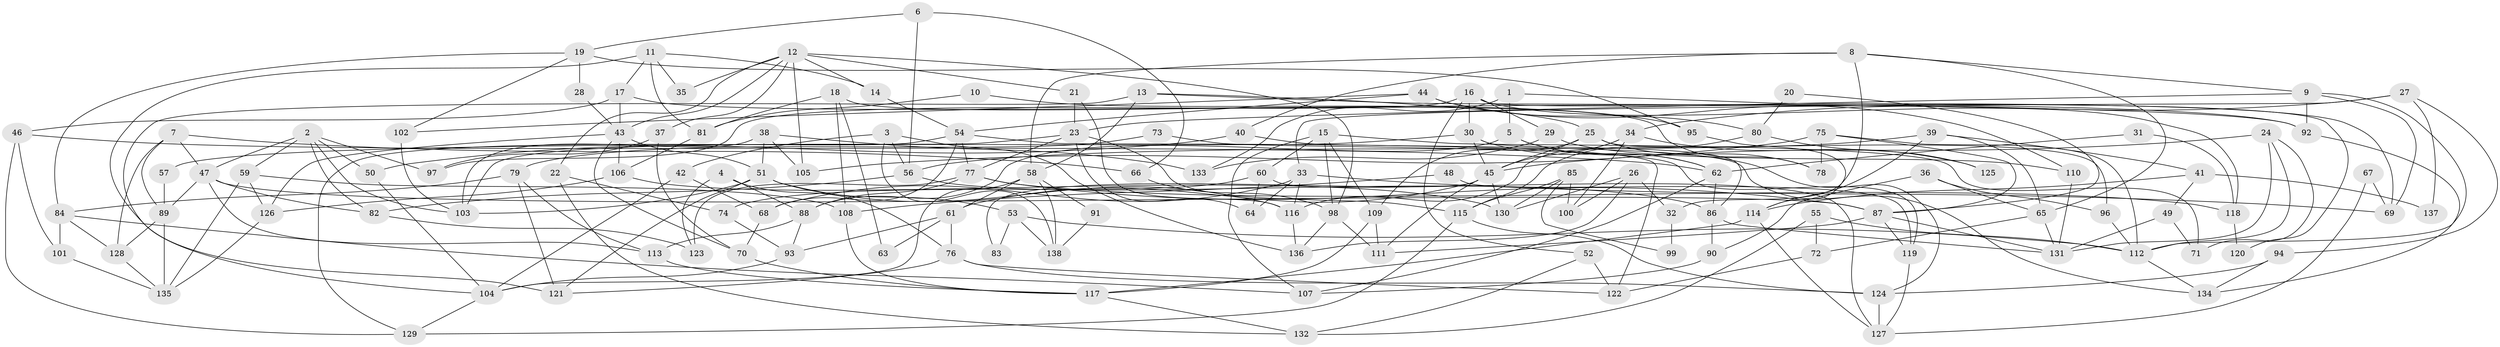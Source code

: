 // Generated by graph-tools (version 1.1) at 2025/50/03/09/25 04:50:15]
// undirected, 138 vertices, 276 edges
graph export_dot {
graph [start="1"]
  node [color=gray90,style=filled];
  1;
  2;
  3;
  4;
  5;
  6;
  7;
  8;
  9;
  10;
  11;
  12;
  13;
  14;
  15;
  16;
  17;
  18;
  19;
  20;
  21;
  22;
  23;
  24;
  25;
  26;
  27;
  28;
  29;
  30;
  31;
  32;
  33;
  34;
  35;
  36;
  37;
  38;
  39;
  40;
  41;
  42;
  43;
  44;
  45;
  46;
  47;
  48;
  49;
  50;
  51;
  52;
  53;
  54;
  55;
  56;
  57;
  58;
  59;
  60;
  61;
  62;
  63;
  64;
  65;
  66;
  67;
  68;
  69;
  70;
  71;
  72;
  73;
  74;
  75;
  76;
  77;
  78;
  79;
  80;
  81;
  82;
  83;
  84;
  85;
  86;
  87;
  88;
  89;
  90;
  91;
  92;
  93;
  94;
  95;
  96;
  97;
  98;
  99;
  100;
  101;
  102;
  103;
  104;
  105;
  106;
  107;
  108;
  109;
  110;
  111;
  112;
  113;
  114;
  115;
  116;
  117;
  118;
  119;
  120;
  121;
  122;
  123;
  124;
  125;
  126;
  127;
  128;
  129;
  130;
  131;
  132;
  133;
  134;
  135;
  136;
  137;
  138;
  1 -- 133;
  1 -- 5;
  1 -- 69;
  2 -- 47;
  2 -- 82;
  2 -- 50;
  2 -- 59;
  2 -- 97;
  2 -- 103;
  3 -- 56;
  3 -- 138;
  3 -- 42;
  3 -- 136;
  4 -- 88;
  4 -- 76;
  4 -- 123;
  5 -- 88;
  5 -- 124;
  5 -- 62;
  6 -- 66;
  6 -- 56;
  6 -- 19;
  7 -- 89;
  7 -- 47;
  7 -- 66;
  7 -- 128;
  8 -- 40;
  8 -- 9;
  8 -- 32;
  8 -- 58;
  8 -- 65;
  9 -- 112;
  9 -- 69;
  9 -- 23;
  9 -- 92;
  10 -- 95;
  10 -- 81;
  11 -- 14;
  11 -- 121;
  11 -- 17;
  11 -- 35;
  11 -- 81;
  12 -- 21;
  12 -- 43;
  12 -- 14;
  12 -- 22;
  12 -- 35;
  12 -- 37;
  12 -- 98;
  12 -- 105;
  13 -- 58;
  13 -- 92;
  13 -- 25;
  13 -- 104;
  14 -- 54;
  15 -- 60;
  15 -- 98;
  15 -- 71;
  15 -- 107;
  15 -- 109;
  16 -- 97;
  16 -- 30;
  16 -- 29;
  16 -- 52;
  16 -- 118;
  16 -- 120;
  17 -- 43;
  17 -- 46;
  17 -- 92;
  18 -- 108;
  18 -- 81;
  18 -- 63;
  18 -- 78;
  19 -- 84;
  19 -- 28;
  19 -- 95;
  19 -- 102;
  20 -- 87;
  20 -- 80;
  21 -- 23;
  21 -- 116;
  22 -- 132;
  22 -- 74;
  23 -- 103;
  23 -- 64;
  23 -- 77;
  23 -- 115;
  24 -- 131;
  24 -- 71;
  24 -- 45;
  24 -- 112;
  25 -- 78;
  25 -- 45;
  25 -- 96;
  25 -- 109;
  26 -- 130;
  26 -- 136;
  26 -- 32;
  26 -- 100;
  27 -- 33;
  27 -- 34;
  27 -- 94;
  27 -- 137;
  28 -- 43;
  29 -- 110;
  29 -- 133;
  30 -- 45;
  30 -- 62;
  30 -- 57;
  30 -- 86;
  31 -- 62;
  31 -- 118;
  32 -- 99;
  33 -- 116;
  33 -- 68;
  33 -- 64;
  33 -- 69;
  34 -- 45;
  34 -- 116;
  34 -- 100;
  34 -- 125;
  36 -- 96;
  36 -- 65;
  36 -- 90;
  37 -- 70;
  37 -- 97;
  38 -- 105;
  38 -- 51;
  38 -- 103;
  38 -- 133;
  39 -- 56;
  39 -- 65;
  39 -- 41;
  39 -- 114;
  40 -- 134;
  40 -- 50;
  41 -- 114;
  41 -- 49;
  41 -- 137;
  42 -- 104;
  42 -- 68;
  43 -- 51;
  43 -- 126;
  43 -- 70;
  43 -- 106;
  44 -- 102;
  44 -- 54;
  44 -- 80;
  44 -- 110;
  45 -- 61;
  45 -- 83;
  45 -- 111;
  45 -- 130;
  46 -- 62;
  46 -- 101;
  46 -- 129;
  47 -- 87;
  47 -- 89;
  47 -- 82;
  47 -- 113;
  48 -- 119;
  48 -- 108;
  49 -- 131;
  49 -- 71;
  50 -- 104;
  51 -- 121;
  51 -- 103;
  51 -- 53;
  51 -- 116;
  52 -- 122;
  52 -- 132;
  53 -- 112;
  53 -- 83;
  53 -- 138;
  54 -- 77;
  54 -- 129;
  54 -- 68;
  54 -- 122;
  55 -- 132;
  55 -- 72;
  55 -- 112;
  56 -- 82;
  56 -- 86;
  57 -- 89;
  58 -- 104;
  58 -- 61;
  58 -- 91;
  58 -- 138;
  59 -- 126;
  59 -- 108;
  59 -- 135;
  60 -- 64;
  60 -- 127;
  60 -- 74;
  61 -- 63;
  61 -- 76;
  61 -- 93;
  62 -- 86;
  62 -- 107;
  65 -- 131;
  65 -- 72;
  66 -- 98;
  67 -- 127;
  67 -- 69;
  68 -- 70;
  70 -- 117;
  72 -- 122;
  73 -- 119;
  73 -- 79;
  74 -- 93;
  75 -- 112;
  75 -- 87;
  75 -- 78;
  75 -- 105;
  76 -- 124;
  76 -- 121;
  76 -- 122;
  77 -- 88;
  77 -- 87;
  77 -- 118;
  77 -- 123;
  79 -- 113;
  79 -- 84;
  79 -- 121;
  80 -- 115;
  80 -- 125;
  81 -- 106;
  82 -- 123;
  84 -- 107;
  84 -- 128;
  84 -- 101;
  85 -- 100;
  85 -- 115;
  85 -- 99;
  85 -- 130;
  86 -- 90;
  86 -- 131;
  87 -- 111;
  87 -- 119;
  87 -- 131;
  88 -- 93;
  88 -- 113;
  89 -- 135;
  89 -- 128;
  90 -- 107;
  91 -- 138;
  92 -- 134;
  93 -- 104;
  94 -- 134;
  94 -- 124;
  95 -- 114;
  96 -- 112;
  98 -- 111;
  98 -- 136;
  101 -- 135;
  102 -- 103;
  104 -- 129;
  106 -- 130;
  106 -- 126;
  108 -- 117;
  109 -- 111;
  109 -- 117;
  110 -- 131;
  112 -- 134;
  113 -- 117;
  114 -- 117;
  114 -- 127;
  115 -- 129;
  115 -- 124;
  116 -- 136;
  117 -- 132;
  118 -- 120;
  119 -- 127;
  124 -- 127;
  126 -- 135;
  128 -- 135;
}
